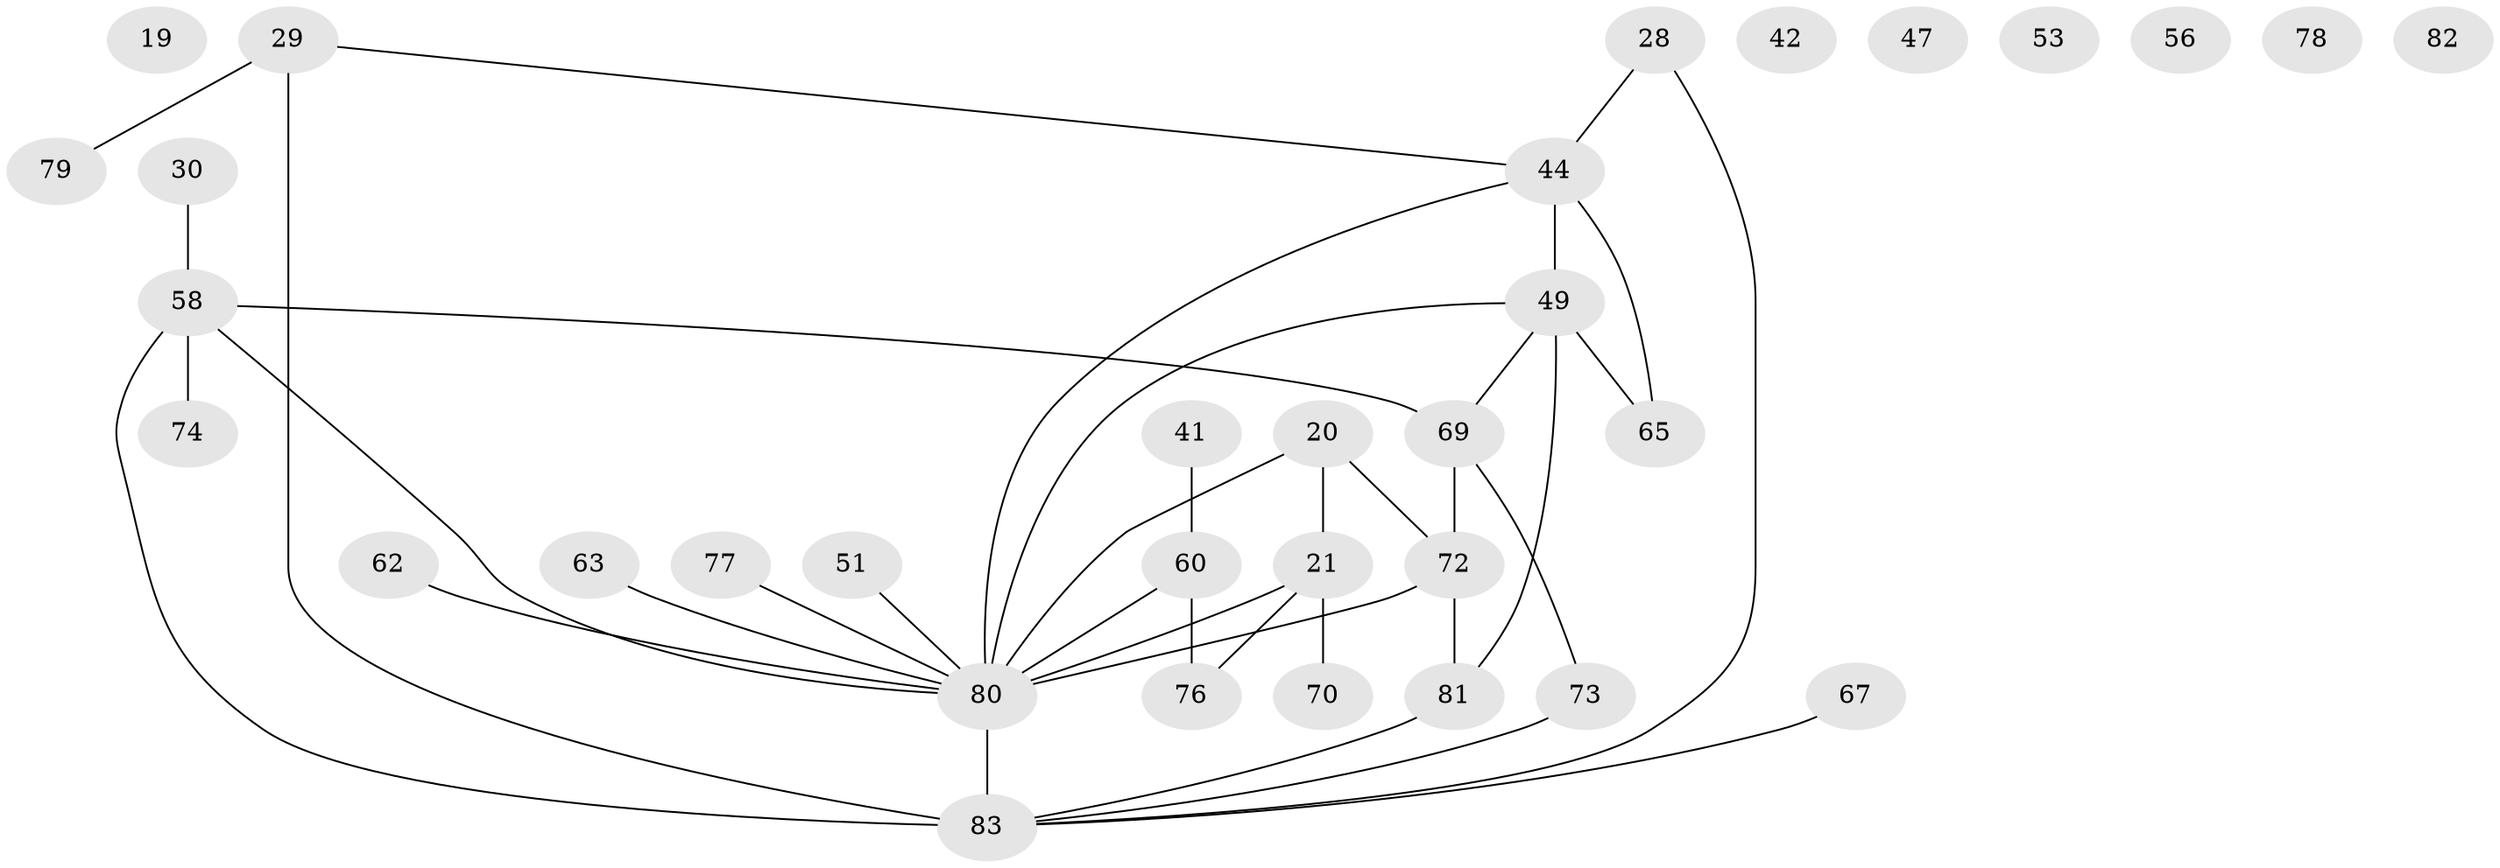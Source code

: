 // original degree distribution, {4: 0.08433734939759036, 2: 0.25301204819277107, 3: 0.24096385542168675, 1: 0.25301204819277107, 0: 0.060240963855421686, 5: 0.07228915662650602, 6: 0.024096385542168676, 7: 0.012048192771084338}
// Generated by graph-tools (version 1.1) at 2025/42/03/04/25 21:42:29]
// undirected, 33 vertices, 38 edges
graph export_dot {
graph [start="1"]
  node [color=gray90,style=filled];
  19;
  20;
  21 [super="+16"];
  28;
  29 [super="+3"];
  30;
  41 [super="+6"];
  42 [super="+40"];
  44;
  47;
  49 [super="+17+32+15"];
  51;
  53;
  56;
  58 [super="+1"];
  60 [super="+26"];
  62;
  63;
  65 [super="+11"];
  67;
  69 [super="+64+13+38"];
  70 [super="+57"];
  72 [super="+37+68+59"];
  73;
  74 [super="+61"];
  76;
  77;
  78;
  79 [super="+55"];
  80 [super="+7+33+35+54"];
  81 [super="+24+66+75"];
  82 [super="+71"];
  83 [super="+27"];
  20 -- 21 [weight=2];
  20 -- 80;
  20 -- 72 [weight=2];
  21 -- 76;
  21 -- 80;
  21 -- 70;
  28 -- 44;
  28 -- 83;
  29 -- 83 [weight=2];
  29 -- 44;
  29 -- 79;
  30 -- 58;
  41 -- 60;
  44 -- 65 [weight=2];
  44 -- 80 [weight=2];
  44 -- 49;
  49 -- 65 [weight=2];
  49 -- 80;
  49 -- 81;
  49 -- 69;
  51 -- 80;
  58 -- 74;
  58 -- 83 [weight=2];
  58 -- 80;
  58 -- 69 [weight=2];
  60 -- 76;
  60 -- 80 [weight=2];
  62 -- 80;
  63 -- 80;
  67 -- 83;
  69 -- 72;
  69 -- 73;
  72 -- 80 [weight=2];
  72 -- 81 [weight=3];
  73 -- 83;
  77 -- 80;
  80 -- 83;
  81 -- 83;
}
